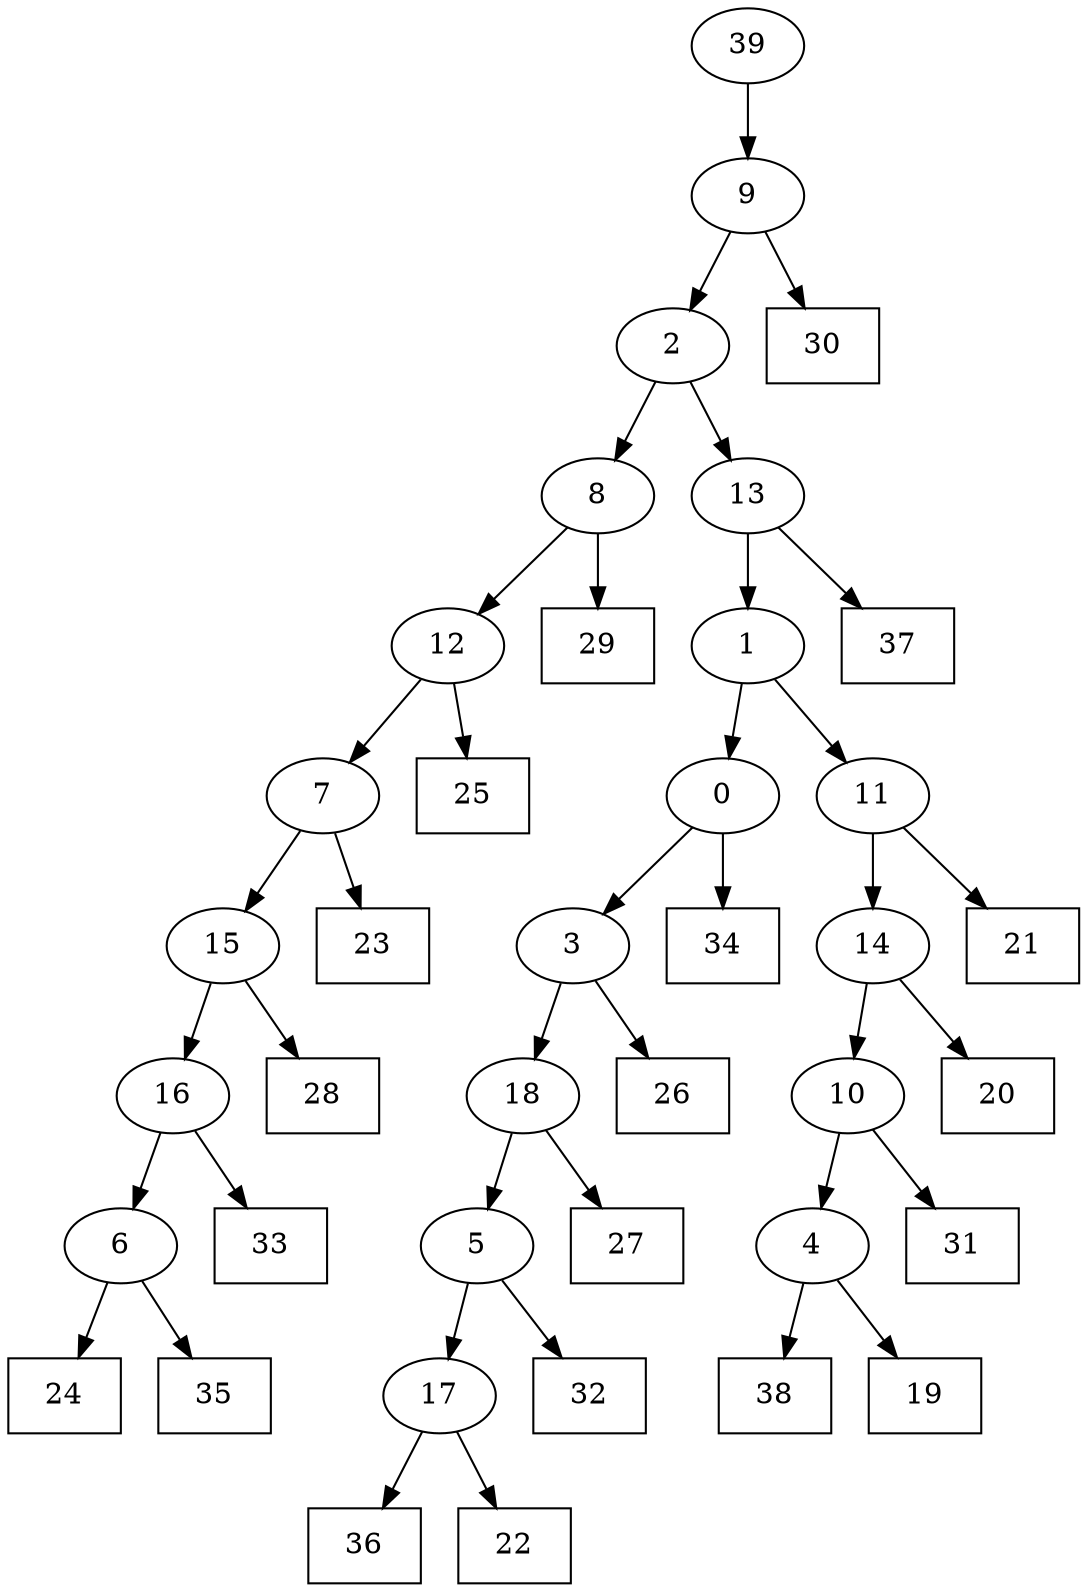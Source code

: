 digraph G {
0[label="0"];
1[label="1"];
2[label="2"];
3[label="3"];
4[label="4"];
5[label="5"];
6[label="6"];
7[label="7"];
8[label="8"];
9[label="9"];
10[label="10"];
11[label="11"];
12[label="12"];
13[label="13"];
14[label="14"];
15[label="15"];
16[label="16"];
17[label="17"];
18[label="18"];
19[shape=box,label="30"];
20[shape=box,label="36"];
21[shape=box,label="31"];
22[shape=box,label="25"];
23[shape=box,label="20"];
24[shape=box,label="32"];
25[shape=box,label="21"];
26[shape=box,label="26"];
27[shape=box,label="27"];
28[shape=box,label="37"];
29[shape=box,label="22"];
30[shape=box,label="29"];
31[shape=box,label="33"];
32[shape=box,label="38"];
33[shape=box,label="34"];
34[shape=box,label="19"];
35[shape=box,label="28"];
36[shape=box,label="24"];
37[shape=box,label="23"];
38[shape=box,label="35"];
39[label="39"];
16->31 ;
39->9 ;
17->29 ;
13->28 ;
5->24 ;
2->8 ;
18->5 ;
1->11 ;
0->33 ;
18->27 ;
8->12 ;
14->23 ;
15->35 ;
11->25 ;
2->13 ;
8->30 ;
11->14 ;
17->20 ;
0->3 ;
3->26 ;
6->36 ;
5->17 ;
4->34 ;
13->1 ;
9->2 ;
3->18 ;
1->0 ;
14->10 ;
10->21 ;
7->15 ;
15->16 ;
9->19 ;
4->32 ;
10->4 ;
16->6 ;
6->38 ;
12->22 ;
12->7 ;
7->37 ;
}
